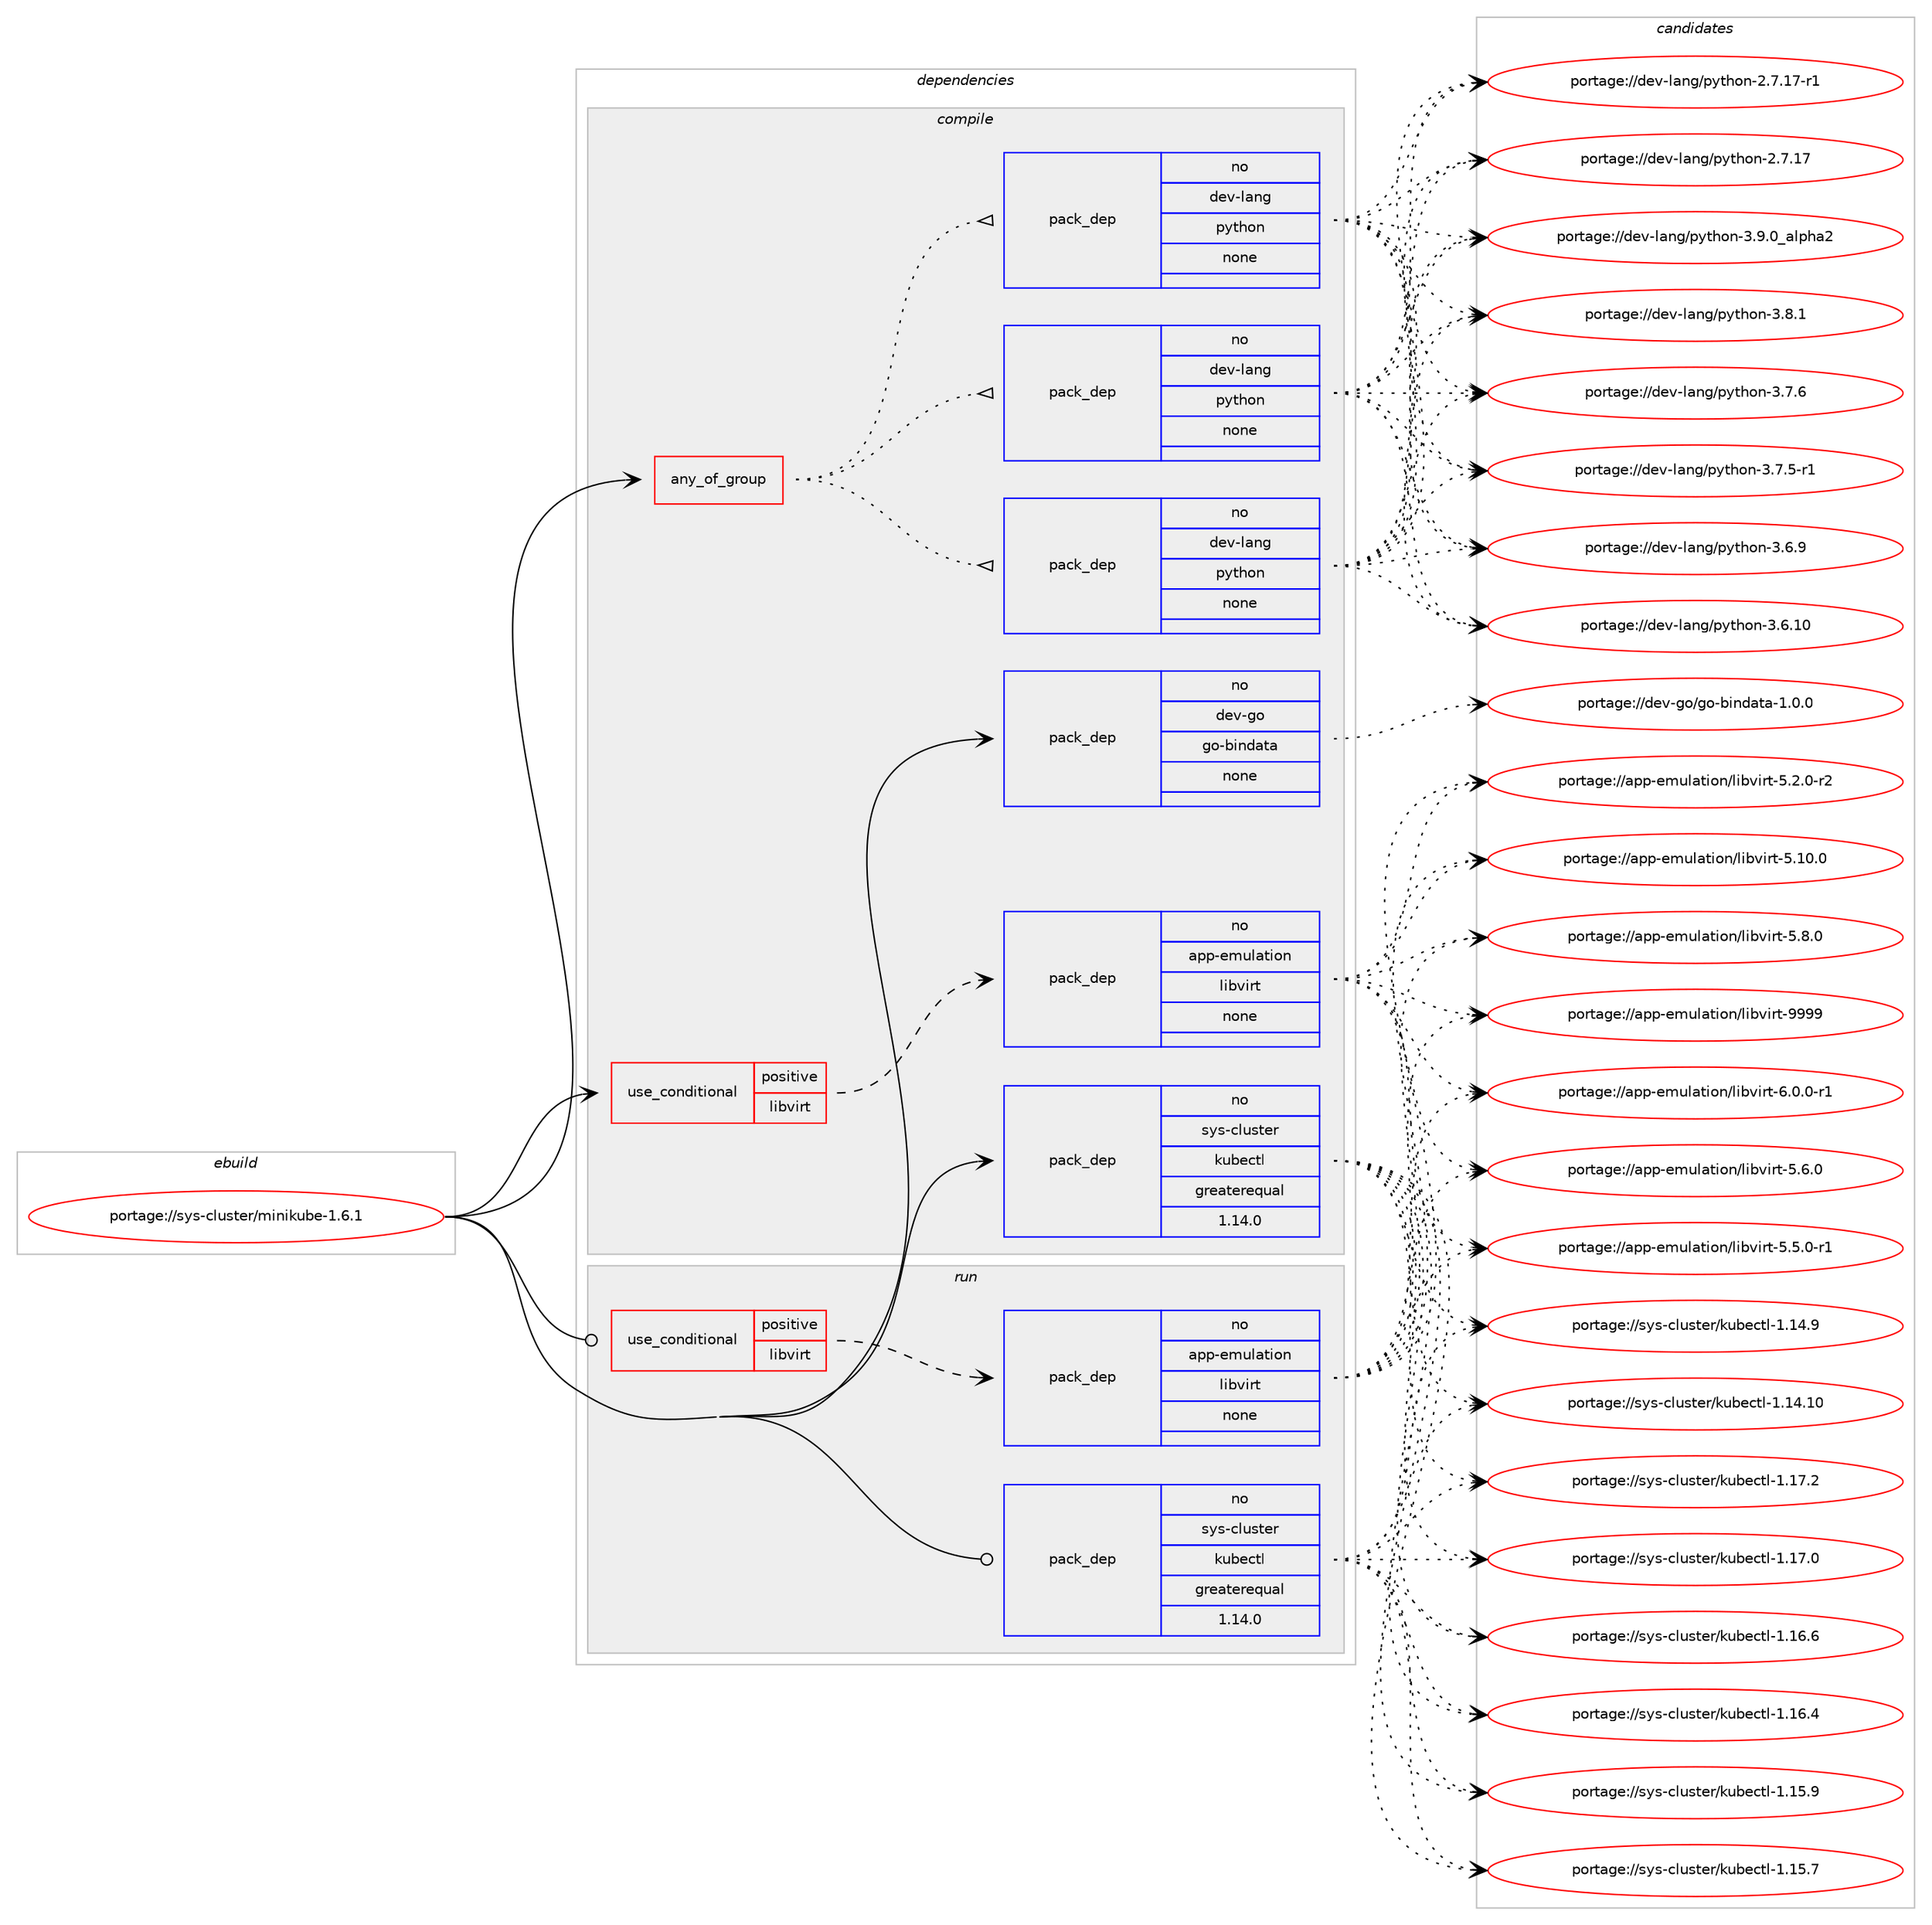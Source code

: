 digraph prolog {

# *************
# Graph options
# *************

newrank=true;
concentrate=true;
compound=true;
graph [rankdir=LR,fontname=Helvetica,fontsize=10,ranksep=1.5];#, ranksep=2.5, nodesep=0.2];
edge  [arrowhead=vee];
node  [fontname=Helvetica,fontsize=10];

# **********
# The ebuild
# **********

subgraph cluster_leftcol {
color=gray;
rank=same;
label=<<i>ebuild</i>>;
id [label="portage://sys-cluster/minikube-1.6.1", color=red, width=4, href="../sys-cluster/minikube-1.6.1.svg"];
}

# ****************
# The dependencies
# ****************

subgraph cluster_midcol {
color=gray;
label=<<i>dependencies</i>>;
subgraph cluster_compile {
fillcolor="#eeeeee";
style=filled;
label=<<i>compile</i>>;
subgraph any1093 {
dependency55233 [label=<<TABLE BORDER="0" CELLBORDER="1" CELLSPACING="0" CELLPADDING="4"><TR><TD CELLPADDING="10">any_of_group</TD></TR></TABLE>>, shape=none, color=red];subgraph pack42866 {
dependency55234 [label=<<TABLE BORDER="0" CELLBORDER="1" CELLSPACING="0" CELLPADDING="4" WIDTH="220"><TR><TD ROWSPAN="6" CELLPADDING="30">pack_dep</TD></TR><TR><TD WIDTH="110">no</TD></TR><TR><TD>dev-lang</TD></TR><TR><TD>python</TD></TR><TR><TD>none</TD></TR><TR><TD></TD></TR></TABLE>>, shape=none, color=blue];
}
dependency55233:e -> dependency55234:w [weight=20,style="dotted",arrowhead="oinv"];
subgraph pack42867 {
dependency55235 [label=<<TABLE BORDER="0" CELLBORDER="1" CELLSPACING="0" CELLPADDING="4" WIDTH="220"><TR><TD ROWSPAN="6" CELLPADDING="30">pack_dep</TD></TR><TR><TD WIDTH="110">no</TD></TR><TR><TD>dev-lang</TD></TR><TR><TD>python</TD></TR><TR><TD>none</TD></TR><TR><TD></TD></TR></TABLE>>, shape=none, color=blue];
}
dependency55233:e -> dependency55235:w [weight=20,style="dotted",arrowhead="oinv"];
subgraph pack42868 {
dependency55236 [label=<<TABLE BORDER="0" CELLBORDER="1" CELLSPACING="0" CELLPADDING="4" WIDTH="220"><TR><TD ROWSPAN="6" CELLPADDING="30">pack_dep</TD></TR><TR><TD WIDTH="110">no</TD></TR><TR><TD>dev-lang</TD></TR><TR><TD>python</TD></TR><TR><TD>none</TD></TR><TR><TD></TD></TR></TABLE>>, shape=none, color=blue];
}
dependency55233:e -> dependency55236:w [weight=20,style="dotted",arrowhead="oinv"];
}
id:e -> dependency55233:w [weight=20,style="solid",arrowhead="vee"];
subgraph cond11209 {
dependency55237 [label=<<TABLE BORDER="0" CELLBORDER="1" CELLSPACING="0" CELLPADDING="4"><TR><TD ROWSPAN="3" CELLPADDING="10">use_conditional</TD></TR><TR><TD>positive</TD></TR><TR><TD>libvirt</TD></TR></TABLE>>, shape=none, color=red];
subgraph pack42869 {
dependency55238 [label=<<TABLE BORDER="0" CELLBORDER="1" CELLSPACING="0" CELLPADDING="4" WIDTH="220"><TR><TD ROWSPAN="6" CELLPADDING="30">pack_dep</TD></TR><TR><TD WIDTH="110">no</TD></TR><TR><TD>app-emulation</TD></TR><TR><TD>libvirt</TD></TR><TR><TD>none</TD></TR><TR><TD></TD></TR></TABLE>>, shape=none, color=blue];
}
dependency55237:e -> dependency55238:w [weight=20,style="dashed",arrowhead="vee"];
}
id:e -> dependency55237:w [weight=20,style="solid",arrowhead="vee"];
subgraph pack42870 {
dependency55239 [label=<<TABLE BORDER="0" CELLBORDER="1" CELLSPACING="0" CELLPADDING="4" WIDTH="220"><TR><TD ROWSPAN="6" CELLPADDING="30">pack_dep</TD></TR><TR><TD WIDTH="110">no</TD></TR><TR><TD>dev-go</TD></TR><TR><TD>go-bindata</TD></TR><TR><TD>none</TD></TR><TR><TD></TD></TR></TABLE>>, shape=none, color=blue];
}
id:e -> dependency55239:w [weight=20,style="solid",arrowhead="vee"];
subgraph pack42871 {
dependency55240 [label=<<TABLE BORDER="0" CELLBORDER="1" CELLSPACING="0" CELLPADDING="4" WIDTH="220"><TR><TD ROWSPAN="6" CELLPADDING="30">pack_dep</TD></TR><TR><TD WIDTH="110">no</TD></TR><TR><TD>sys-cluster</TD></TR><TR><TD>kubectl</TD></TR><TR><TD>greaterequal</TD></TR><TR><TD>1.14.0</TD></TR></TABLE>>, shape=none, color=blue];
}
id:e -> dependency55240:w [weight=20,style="solid",arrowhead="vee"];
}
subgraph cluster_compileandrun {
fillcolor="#eeeeee";
style=filled;
label=<<i>compile and run</i>>;
}
subgraph cluster_run {
fillcolor="#eeeeee";
style=filled;
label=<<i>run</i>>;
subgraph cond11210 {
dependency55241 [label=<<TABLE BORDER="0" CELLBORDER="1" CELLSPACING="0" CELLPADDING="4"><TR><TD ROWSPAN="3" CELLPADDING="10">use_conditional</TD></TR><TR><TD>positive</TD></TR><TR><TD>libvirt</TD></TR></TABLE>>, shape=none, color=red];
subgraph pack42872 {
dependency55242 [label=<<TABLE BORDER="0" CELLBORDER="1" CELLSPACING="0" CELLPADDING="4" WIDTH="220"><TR><TD ROWSPAN="6" CELLPADDING="30">pack_dep</TD></TR><TR><TD WIDTH="110">no</TD></TR><TR><TD>app-emulation</TD></TR><TR><TD>libvirt</TD></TR><TR><TD>none</TD></TR><TR><TD></TD></TR></TABLE>>, shape=none, color=blue];
}
dependency55241:e -> dependency55242:w [weight=20,style="dashed",arrowhead="vee"];
}
id:e -> dependency55241:w [weight=20,style="solid",arrowhead="odot"];
subgraph pack42873 {
dependency55243 [label=<<TABLE BORDER="0" CELLBORDER="1" CELLSPACING="0" CELLPADDING="4" WIDTH="220"><TR><TD ROWSPAN="6" CELLPADDING="30">pack_dep</TD></TR><TR><TD WIDTH="110">no</TD></TR><TR><TD>sys-cluster</TD></TR><TR><TD>kubectl</TD></TR><TR><TD>greaterequal</TD></TR><TR><TD>1.14.0</TD></TR></TABLE>>, shape=none, color=blue];
}
id:e -> dependency55243:w [weight=20,style="solid",arrowhead="odot"];
}
}

# **************
# The candidates
# **************

subgraph cluster_choices {
rank=same;
color=gray;
label=<<i>candidates</i>>;

subgraph choice42866 {
color=black;
nodesep=1;
choice10010111845108971101034711212111610411111045514657464895971081121049750 [label="portage://dev-lang/python-3.9.0_alpha2", color=red, width=4,href="../dev-lang/python-3.9.0_alpha2.svg"];
choice100101118451089711010347112121116104111110455146564649 [label="portage://dev-lang/python-3.8.1", color=red, width=4,href="../dev-lang/python-3.8.1.svg"];
choice100101118451089711010347112121116104111110455146554654 [label="portage://dev-lang/python-3.7.6", color=red, width=4,href="../dev-lang/python-3.7.6.svg"];
choice1001011184510897110103471121211161041111104551465546534511449 [label="portage://dev-lang/python-3.7.5-r1", color=red, width=4,href="../dev-lang/python-3.7.5-r1.svg"];
choice100101118451089711010347112121116104111110455146544657 [label="portage://dev-lang/python-3.6.9", color=red, width=4,href="../dev-lang/python-3.6.9.svg"];
choice10010111845108971101034711212111610411111045514654464948 [label="portage://dev-lang/python-3.6.10", color=red, width=4,href="../dev-lang/python-3.6.10.svg"];
choice100101118451089711010347112121116104111110455046554649554511449 [label="portage://dev-lang/python-2.7.17-r1", color=red, width=4,href="../dev-lang/python-2.7.17-r1.svg"];
choice10010111845108971101034711212111610411111045504655464955 [label="portage://dev-lang/python-2.7.17", color=red, width=4,href="../dev-lang/python-2.7.17.svg"];
dependency55234:e -> choice10010111845108971101034711212111610411111045514657464895971081121049750:w [style=dotted,weight="100"];
dependency55234:e -> choice100101118451089711010347112121116104111110455146564649:w [style=dotted,weight="100"];
dependency55234:e -> choice100101118451089711010347112121116104111110455146554654:w [style=dotted,weight="100"];
dependency55234:e -> choice1001011184510897110103471121211161041111104551465546534511449:w [style=dotted,weight="100"];
dependency55234:e -> choice100101118451089711010347112121116104111110455146544657:w [style=dotted,weight="100"];
dependency55234:e -> choice10010111845108971101034711212111610411111045514654464948:w [style=dotted,weight="100"];
dependency55234:e -> choice100101118451089711010347112121116104111110455046554649554511449:w [style=dotted,weight="100"];
dependency55234:e -> choice10010111845108971101034711212111610411111045504655464955:w [style=dotted,weight="100"];
}
subgraph choice42867 {
color=black;
nodesep=1;
choice10010111845108971101034711212111610411111045514657464895971081121049750 [label="portage://dev-lang/python-3.9.0_alpha2", color=red, width=4,href="../dev-lang/python-3.9.0_alpha2.svg"];
choice100101118451089711010347112121116104111110455146564649 [label="portage://dev-lang/python-3.8.1", color=red, width=4,href="../dev-lang/python-3.8.1.svg"];
choice100101118451089711010347112121116104111110455146554654 [label="portage://dev-lang/python-3.7.6", color=red, width=4,href="../dev-lang/python-3.7.6.svg"];
choice1001011184510897110103471121211161041111104551465546534511449 [label="portage://dev-lang/python-3.7.5-r1", color=red, width=4,href="../dev-lang/python-3.7.5-r1.svg"];
choice100101118451089711010347112121116104111110455146544657 [label="portage://dev-lang/python-3.6.9", color=red, width=4,href="../dev-lang/python-3.6.9.svg"];
choice10010111845108971101034711212111610411111045514654464948 [label="portage://dev-lang/python-3.6.10", color=red, width=4,href="../dev-lang/python-3.6.10.svg"];
choice100101118451089711010347112121116104111110455046554649554511449 [label="portage://dev-lang/python-2.7.17-r1", color=red, width=4,href="../dev-lang/python-2.7.17-r1.svg"];
choice10010111845108971101034711212111610411111045504655464955 [label="portage://dev-lang/python-2.7.17", color=red, width=4,href="../dev-lang/python-2.7.17.svg"];
dependency55235:e -> choice10010111845108971101034711212111610411111045514657464895971081121049750:w [style=dotted,weight="100"];
dependency55235:e -> choice100101118451089711010347112121116104111110455146564649:w [style=dotted,weight="100"];
dependency55235:e -> choice100101118451089711010347112121116104111110455146554654:w [style=dotted,weight="100"];
dependency55235:e -> choice1001011184510897110103471121211161041111104551465546534511449:w [style=dotted,weight="100"];
dependency55235:e -> choice100101118451089711010347112121116104111110455146544657:w [style=dotted,weight="100"];
dependency55235:e -> choice10010111845108971101034711212111610411111045514654464948:w [style=dotted,weight="100"];
dependency55235:e -> choice100101118451089711010347112121116104111110455046554649554511449:w [style=dotted,weight="100"];
dependency55235:e -> choice10010111845108971101034711212111610411111045504655464955:w [style=dotted,weight="100"];
}
subgraph choice42868 {
color=black;
nodesep=1;
choice10010111845108971101034711212111610411111045514657464895971081121049750 [label="portage://dev-lang/python-3.9.0_alpha2", color=red, width=4,href="../dev-lang/python-3.9.0_alpha2.svg"];
choice100101118451089711010347112121116104111110455146564649 [label="portage://dev-lang/python-3.8.1", color=red, width=4,href="../dev-lang/python-3.8.1.svg"];
choice100101118451089711010347112121116104111110455146554654 [label="portage://dev-lang/python-3.7.6", color=red, width=4,href="../dev-lang/python-3.7.6.svg"];
choice1001011184510897110103471121211161041111104551465546534511449 [label="portage://dev-lang/python-3.7.5-r1", color=red, width=4,href="../dev-lang/python-3.7.5-r1.svg"];
choice100101118451089711010347112121116104111110455146544657 [label="portage://dev-lang/python-3.6.9", color=red, width=4,href="../dev-lang/python-3.6.9.svg"];
choice10010111845108971101034711212111610411111045514654464948 [label="portage://dev-lang/python-3.6.10", color=red, width=4,href="../dev-lang/python-3.6.10.svg"];
choice100101118451089711010347112121116104111110455046554649554511449 [label="portage://dev-lang/python-2.7.17-r1", color=red, width=4,href="../dev-lang/python-2.7.17-r1.svg"];
choice10010111845108971101034711212111610411111045504655464955 [label="portage://dev-lang/python-2.7.17", color=red, width=4,href="../dev-lang/python-2.7.17.svg"];
dependency55236:e -> choice10010111845108971101034711212111610411111045514657464895971081121049750:w [style=dotted,weight="100"];
dependency55236:e -> choice100101118451089711010347112121116104111110455146564649:w [style=dotted,weight="100"];
dependency55236:e -> choice100101118451089711010347112121116104111110455146554654:w [style=dotted,weight="100"];
dependency55236:e -> choice1001011184510897110103471121211161041111104551465546534511449:w [style=dotted,weight="100"];
dependency55236:e -> choice100101118451089711010347112121116104111110455146544657:w [style=dotted,weight="100"];
dependency55236:e -> choice10010111845108971101034711212111610411111045514654464948:w [style=dotted,weight="100"];
dependency55236:e -> choice100101118451089711010347112121116104111110455046554649554511449:w [style=dotted,weight="100"];
dependency55236:e -> choice10010111845108971101034711212111610411111045504655464955:w [style=dotted,weight="100"];
}
subgraph choice42869 {
color=black;
nodesep=1;
choice97112112451011091171089711610511111047108105981181051141164557575757 [label="portage://app-emulation/libvirt-9999", color=red, width=4,href="../app-emulation/libvirt-9999.svg"];
choice97112112451011091171089711610511111047108105981181051141164554464846484511449 [label="portage://app-emulation/libvirt-6.0.0-r1", color=red, width=4,href="../app-emulation/libvirt-6.0.0-r1.svg"];
choice9711211245101109117108971161051111104710810598118105114116455346564648 [label="portage://app-emulation/libvirt-5.8.0", color=red, width=4,href="../app-emulation/libvirt-5.8.0.svg"];
choice9711211245101109117108971161051111104710810598118105114116455346544648 [label="portage://app-emulation/libvirt-5.6.0", color=red, width=4,href="../app-emulation/libvirt-5.6.0.svg"];
choice97112112451011091171089711610511111047108105981181051141164553465346484511449 [label="portage://app-emulation/libvirt-5.5.0-r1", color=red, width=4,href="../app-emulation/libvirt-5.5.0-r1.svg"];
choice97112112451011091171089711610511111047108105981181051141164553465046484511450 [label="portage://app-emulation/libvirt-5.2.0-r2", color=red, width=4,href="../app-emulation/libvirt-5.2.0-r2.svg"];
choice971121124510110911710897116105111110471081059811810511411645534649484648 [label="portage://app-emulation/libvirt-5.10.0", color=red, width=4,href="../app-emulation/libvirt-5.10.0.svg"];
dependency55238:e -> choice97112112451011091171089711610511111047108105981181051141164557575757:w [style=dotted,weight="100"];
dependency55238:e -> choice97112112451011091171089711610511111047108105981181051141164554464846484511449:w [style=dotted,weight="100"];
dependency55238:e -> choice9711211245101109117108971161051111104710810598118105114116455346564648:w [style=dotted,weight="100"];
dependency55238:e -> choice9711211245101109117108971161051111104710810598118105114116455346544648:w [style=dotted,weight="100"];
dependency55238:e -> choice97112112451011091171089711610511111047108105981181051141164553465346484511449:w [style=dotted,weight="100"];
dependency55238:e -> choice97112112451011091171089711610511111047108105981181051141164553465046484511450:w [style=dotted,weight="100"];
dependency55238:e -> choice971121124510110911710897116105111110471081059811810511411645534649484648:w [style=dotted,weight="100"];
}
subgraph choice42870 {
color=black;
nodesep=1;
choice100101118451031114710311145981051101009711697454946484648 [label="portage://dev-go/go-bindata-1.0.0", color=red, width=4,href="../dev-go/go-bindata-1.0.0.svg"];
dependency55239:e -> choice100101118451031114710311145981051101009711697454946484648:w [style=dotted,weight="100"];
}
subgraph choice42871 {
color=black;
nodesep=1;
choice115121115459910811711511610111447107117981019911610845494649554650 [label="portage://sys-cluster/kubectl-1.17.2", color=red, width=4,href="../sys-cluster/kubectl-1.17.2.svg"];
choice115121115459910811711511610111447107117981019911610845494649554648 [label="portage://sys-cluster/kubectl-1.17.0", color=red, width=4,href="../sys-cluster/kubectl-1.17.0.svg"];
choice115121115459910811711511610111447107117981019911610845494649544654 [label="portage://sys-cluster/kubectl-1.16.6", color=red, width=4,href="../sys-cluster/kubectl-1.16.6.svg"];
choice115121115459910811711511610111447107117981019911610845494649544652 [label="portage://sys-cluster/kubectl-1.16.4", color=red, width=4,href="../sys-cluster/kubectl-1.16.4.svg"];
choice115121115459910811711511610111447107117981019911610845494649534657 [label="portage://sys-cluster/kubectl-1.15.9", color=red, width=4,href="../sys-cluster/kubectl-1.15.9.svg"];
choice115121115459910811711511610111447107117981019911610845494649534655 [label="portage://sys-cluster/kubectl-1.15.7", color=red, width=4,href="../sys-cluster/kubectl-1.15.7.svg"];
choice115121115459910811711511610111447107117981019911610845494649524657 [label="portage://sys-cluster/kubectl-1.14.9", color=red, width=4,href="../sys-cluster/kubectl-1.14.9.svg"];
choice11512111545991081171151161011144710711798101991161084549464952464948 [label="portage://sys-cluster/kubectl-1.14.10", color=red, width=4,href="../sys-cluster/kubectl-1.14.10.svg"];
dependency55240:e -> choice115121115459910811711511610111447107117981019911610845494649554650:w [style=dotted,weight="100"];
dependency55240:e -> choice115121115459910811711511610111447107117981019911610845494649554648:w [style=dotted,weight="100"];
dependency55240:e -> choice115121115459910811711511610111447107117981019911610845494649544654:w [style=dotted,weight="100"];
dependency55240:e -> choice115121115459910811711511610111447107117981019911610845494649544652:w [style=dotted,weight="100"];
dependency55240:e -> choice115121115459910811711511610111447107117981019911610845494649534657:w [style=dotted,weight="100"];
dependency55240:e -> choice115121115459910811711511610111447107117981019911610845494649534655:w [style=dotted,weight="100"];
dependency55240:e -> choice115121115459910811711511610111447107117981019911610845494649524657:w [style=dotted,weight="100"];
dependency55240:e -> choice11512111545991081171151161011144710711798101991161084549464952464948:w [style=dotted,weight="100"];
}
subgraph choice42872 {
color=black;
nodesep=1;
choice97112112451011091171089711610511111047108105981181051141164557575757 [label="portage://app-emulation/libvirt-9999", color=red, width=4,href="../app-emulation/libvirt-9999.svg"];
choice97112112451011091171089711610511111047108105981181051141164554464846484511449 [label="portage://app-emulation/libvirt-6.0.0-r1", color=red, width=4,href="../app-emulation/libvirt-6.0.0-r1.svg"];
choice9711211245101109117108971161051111104710810598118105114116455346564648 [label="portage://app-emulation/libvirt-5.8.0", color=red, width=4,href="../app-emulation/libvirt-5.8.0.svg"];
choice9711211245101109117108971161051111104710810598118105114116455346544648 [label="portage://app-emulation/libvirt-5.6.0", color=red, width=4,href="../app-emulation/libvirt-5.6.0.svg"];
choice97112112451011091171089711610511111047108105981181051141164553465346484511449 [label="portage://app-emulation/libvirt-5.5.0-r1", color=red, width=4,href="../app-emulation/libvirt-5.5.0-r1.svg"];
choice97112112451011091171089711610511111047108105981181051141164553465046484511450 [label="portage://app-emulation/libvirt-5.2.0-r2", color=red, width=4,href="../app-emulation/libvirt-5.2.0-r2.svg"];
choice971121124510110911710897116105111110471081059811810511411645534649484648 [label="portage://app-emulation/libvirt-5.10.0", color=red, width=4,href="../app-emulation/libvirt-5.10.0.svg"];
dependency55242:e -> choice97112112451011091171089711610511111047108105981181051141164557575757:w [style=dotted,weight="100"];
dependency55242:e -> choice97112112451011091171089711610511111047108105981181051141164554464846484511449:w [style=dotted,weight="100"];
dependency55242:e -> choice9711211245101109117108971161051111104710810598118105114116455346564648:w [style=dotted,weight="100"];
dependency55242:e -> choice9711211245101109117108971161051111104710810598118105114116455346544648:w [style=dotted,weight="100"];
dependency55242:e -> choice97112112451011091171089711610511111047108105981181051141164553465346484511449:w [style=dotted,weight="100"];
dependency55242:e -> choice97112112451011091171089711610511111047108105981181051141164553465046484511450:w [style=dotted,weight="100"];
dependency55242:e -> choice971121124510110911710897116105111110471081059811810511411645534649484648:w [style=dotted,weight="100"];
}
subgraph choice42873 {
color=black;
nodesep=1;
choice115121115459910811711511610111447107117981019911610845494649554650 [label="portage://sys-cluster/kubectl-1.17.2", color=red, width=4,href="../sys-cluster/kubectl-1.17.2.svg"];
choice115121115459910811711511610111447107117981019911610845494649554648 [label="portage://sys-cluster/kubectl-1.17.0", color=red, width=4,href="../sys-cluster/kubectl-1.17.0.svg"];
choice115121115459910811711511610111447107117981019911610845494649544654 [label="portage://sys-cluster/kubectl-1.16.6", color=red, width=4,href="../sys-cluster/kubectl-1.16.6.svg"];
choice115121115459910811711511610111447107117981019911610845494649544652 [label="portage://sys-cluster/kubectl-1.16.4", color=red, width=4,href="../sys-cluster/kubectl-1.16.4.svg"];
choice115121115459910811711511610111447107117981019911610845494649534657 [label="portage://sys-cluster/kubectl-1.15.9", color=red, width=4,href="../sys-cluster/kubectl-1.15.9.svg"];
choice115121115459910811711511610111447107117981019911610845494649534655 [label="portage://sys-cluster/kubectl-1.15.7", color=red, width=4,href="../sys-cluster/kubectl-1.15.7.svg"];
choice115121115459910811711511610111447107117981019911610845494649524657 [label="portage://sys-cluster/kubectl-1.14.9", color=red, width=4,href="../sys-cluster/kubectl-1.14.9.svg"];
choice11512111545991081171151161011144710711798101991161084549464952464948 [label="portage://sys-cluster/kubectl-1.14.10", color=red, width=4,href="../sys-cluster/kubectl-1.14.10.svg"];
dependency55243:e -> choice115121115459910811711511610111447107117981019911610845494649554650:w [style=dotted,weight="100"];
dependency55243:e -> choice115121115459910811711511610111447107117981019911610845494649554648:w [style=dotted,weight="100"];
dependency55243:e -> choice115121115459910811711511610111447107117981019911610845494649544654:w [style=dotted,weight="100"];
dependency55243:e -> choice115121115459910811711511610111447107117981019911610845494649544652:w [style=dotted,weight="100"];
dependency55243:e -> choice115121115459910811711511610111447107117981019911610845494649534657:w [style=dotted,weight="100"];
dependency55243:e -> choice115121115459910811711511610111447107117981019911610845494649534655:w [style=dotted,weight="100"];
dependency55243:e -> choice115121115459910811711511610111447107117981019911610845494649524657:w [style=dotted,weight="100"];
dependency55243:e -> choice11512111545991081171151161011144710711798101991161084549464952464948:w [style=dotted,weight="100"];
}
}

}
